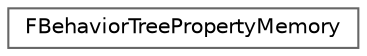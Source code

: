 digraph "Graphical Class Hierarchy"
{
 // INTERACTIVE_SVG=YES
 // LATEX_PDF_SIZE
  bgcolor="transparent";
  edge [fontname=Helvetica,fontsize=10,labelfontname=Helvetica,labelfontsize=10];
  node [fontname=Helvetica,fontsize=10,shape=box,height=0.2,width=0.4];
  rankdir="LR";
  Node0 [id="Node000000",label="FBehaviorTreePropertyMemory",height=0.2,width=0.4,color="grey40", fillcolor="white", style="filled",URL="$d2/d72/structFBehaviorTreePropertyMemory.html",tooltip="property block in blueprint defined nodes"];
}
